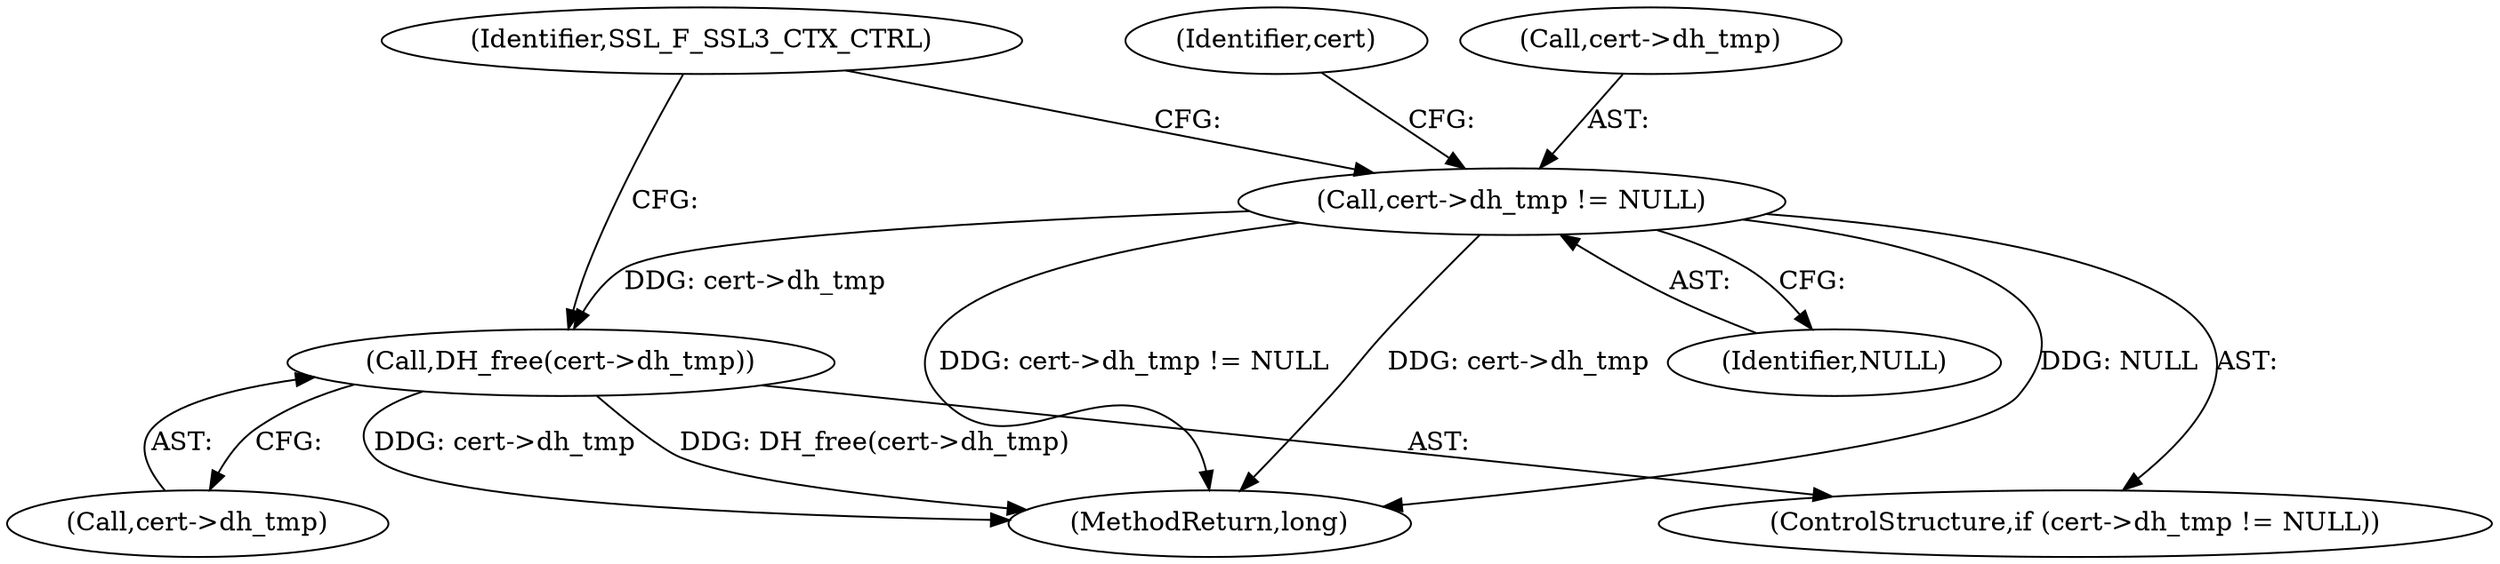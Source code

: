 digraph "0_openssl_c5b831f21d0d29d1e517d139d9d101763f60c9a2_0@API" {
"1000230" [label="(Call,DH_free(cert->dh_tmp))"];
"1000225" [label="(Call,cert->dh_tmp != NULL)"];
"1000226" [label="(Call,cert->dh_tmp)"];
"1000266" [label="(MethodReturn,long)"];
"1000225" [label="(Call,cert->dh_tmp != NULL)"];
"1000236" [label="(Identifier,SSL_F_SSL3_CTX_CTRL)"];
"1000224" [label="(ControlStructure,if (cert->dh_tmp != NULL))"];
"1000231" [label="(Call,cert->dh_tmp)"];
"1000230" [label="(Call,DH_free(cert->dh_tmp))"];
"1000229" [label="(Identifier,NULL)"];
"1000232" [label="(Identifier,cert)"];
"1000230" -> "1000224"  [label="AST: "];
"1000230" -> "1000231"  [label="CFG: "];
"1000231" -> "1000230"  [label="AST: "];
"1000236" -> "1000230"  [label="CFG: "];
"1000230" -> "1000266"  [label="DDG: cert->dh_tmp"];
"1000230" -> "1000266"  [label="DDG: DH_free(cert->dh_tmp)"];
"1000225" -> "1000230"  [label="DDG: cert->dh_tmp"];
"1000225" -> "1000224"  [label="AST: "];
"1000225" -> "1000229"  [label="CFG: "];
"1000226" -> "1000225"  [label="AST: "];
"1000229" -> "1000225"  [label="AST: "];
"1000232" -> "1000225"  [label="CFG: "];
"1000236" -> "1000225"  [label="CFG: "];
"1000225" -> "1000266"  [label="DDG: cert->dh_tmp != NULL"];
"1000225" -> "1000266"  [label="DDG: cert->dh_tmp"];
"1000225" -> "1000266"  [label="DDG: NULL"];
}
